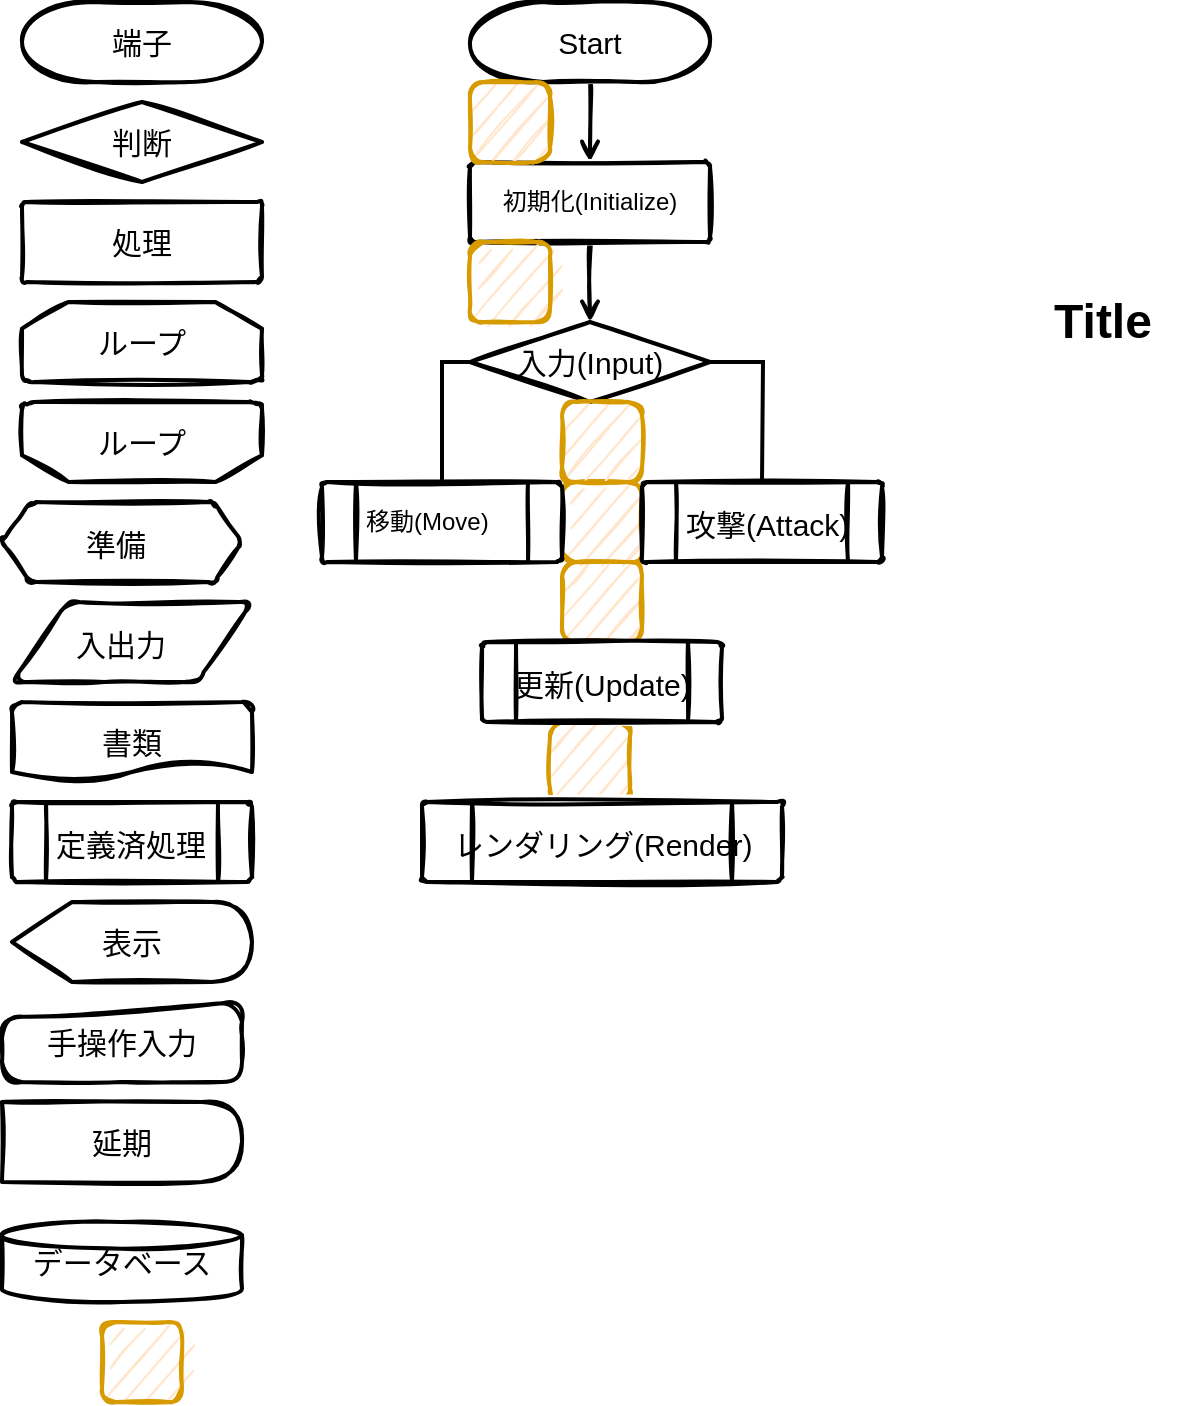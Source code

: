 <mxfile version="18.0.7" type="device" pages="8"><diagram id="8b9356f4-c5a1-f736-3c46-6402eabdcbc7" name="FlowChart"><mxGraphModel dx="1773" dy="725" grid="1" gridSize="10" guides="1" tooltips="1" connect="1" arrows="1" fold="1" page="1" pageScale="1" pageWidth="827" pageHeight="1169" background="#ffffff" math="0" shadow="0"><root><mxCell id="0"/><mxCell id="1" parent="0"/><mxCell id="4" value="&lt;font style=&quot;font-size: 15px&quot;&gt;端子&lt;/font&gt;" style="strokeWidth=2;html=1;shape=mxgraph.flowchart.terminator;whiteSpace=wrap;rounded=1;shadow=0;glass=0;comic=0;aspect=fixed;sketch=1;" parent="1" vertex="1"><mxGeometry x="-130" y="20" width="120" height="40" as="geometry"/></mxCell><mxCell id="5" value="&lt;font style=&quot;font-size: 15px&quot;&gt;処理&lt;/font&gt;" style="strokeWidth=2;html=1;shape=mxgraph.flowchart.process;whiteSpace=wrap;rounded=1;shadow=0;glass=0;comic=0;aspect=fixed;sketch=1;" parent="1" vertex="1"><mxGeometry x="-130" y="120" width="120" height="40" as="geometry"/></mxCell><mxCell id="9" value="&lt;font style=&quot;font-size: 15px&quot;&gt;判断&lt;/font&gt;" style="strokeWidth=2;html=1;shape=mxgraph.flowchart.decision;whiteSpace=wrap;rounded=1;shadow=0;glass=0;comic=0;aspect=fixed;sketch=1;" parent="1" vertex="1"><mxGeometry x="-130" y="70" width="120" height="40" as="geometry"/></mxCell><mxCell id="11" value="&lt;font style=&quot;font-size: 15px&quot;&gt;ループ&lt;/font&gt;" style="strokeWidth=2;html=1;shape=mxgraph.flowchart.loop_limit;whiteSpace=wrap;rounded=1;shadow=0;glass=0;comic=0;direction=west;aspect=fixed;sketch=1;" parent="1" vertex="1"><mxGeometry x="-130" y="220" width="120" height="40" as="geometry"/></mxCell><mxCell id="12" value="&lt;font style=&quot;font-size: 15px&quot;&gt;ループ&lt;/font&gt;" style="strokeWidth=2;html=1;shape=mxgraph.flowchart.loop_limit;whiteSpace=wrap;rounded=1;shadow=0;glass=0;comic=0;aspect=fixed;sketch=1;" parent="1" vertex="1"><mxGeometry x="-130" y="170" width="120" height="40" as="geometry"/></mxCell><mxCell id="22" value="" style="verticalLabelPosition=bottom;verticalAlign=top;html=1;strokeWidth=2;shape=process;whiteSpace=wrap;rounded=1;size=0.14;arcSize=6;shadow=0;glass=0;comic=0;aspect=fixed;sketch=1;" parent="1" vertex="1"><mxGeometry x="-135" y="420" width="120" height="40" as="geometry"/></mxCell><mxCell id="23" value="&lt;font style=&quot;font-size: 15px&quot;&gt;定義済処理&lt;/font&gt;" style="text;html=1;resizable=0;points=[];autosize=1;align=left;verticalAlign=top;spacingTop=-4;rounded=1;sketch=1;" parent="1" vertex="1"><mxGeometry x="-115" y="430" width="80" height="20" as="geometry"/></mxCell><mxCell id="26" value="&lt;font style=&quot;font-size: 15px&quot;&gt;表示&lt;/font&gt;&lt;br&gt;" style="shape=display;whiteSpace=wrap;html=1;rounded=1;shadow=0;glass=0;comic=0;strokeWidth=2;aspect=fixed;sketch=1;" parent="1" vertex="1"><mxGeometry x="-135" y="470" width="120" height="40" as="geometry"/></mxCell><mxCell id="27" value="" style="verticalLabelPosition=bottom;verticalAlign=top;html=1;strokeWidth=2;shape=hexagon;perimeter=hexagonPerimeter2;arcSize=6;size=0.117;rounded=1;shadow=0;glass=0;comic=0;sketch=1;" parent="1" vertex="1"><mxGeometry x="-140" y="270" width="120" height="40" as="geometry"/></mxCell><mxCell id="28" value="&lt;font style=&quot;font-size: 15px&quot;&gt;準備&lt;/font&gt;" style="text;html=1;resizable=0;points=[];autosize=1;align=left;verticalAlign=top;spacingTop=-4;rounded=1;sketch=1;" parent="1" vertex="1"><mxGeometry x="-100" y="280" width="50" height="20" as="geometry"/></mxCell><mxCell id="29" value="" style="verticalLabelPosition=bottom;verticalAlign=top;html=1;strokeWidth=2;shape=parallelogram;perimeter=parallelogramPerimeter;whiteSpace=wrap;rounded=1;arcSize=12;size=0.23;shadow=0;glass=0;comic=0;aspect=fixed;sketch=1;" parent="1" vertex="1"><mxGeometry x="-135" y="320" width="120" height="40" as="geometry"/></mxCell><mxCell id="30" value="&lt;font style=&quot;font-size: 15px&quot;&gt;入出力&lt;/font&gt;" style="text;html=1;resizable=0;points=[];autosize=1;align=left;verticalAlign=top;spacingTop=-4;rounded=1;sketch=1;" parent="1" vertex="1"><mxGeometry x="-105" y="330" width="60" height="20" as="geometry"/></mxCell><mxCell id="31" value="&lt;font style=&quot;font-size: 15px&quot;&gt;書類&lt;/font&gt;" style="strokeWidth=2;html=1;shape=mxgraph.flowchart.document2;whiteSpace=wrap;size=0.25;rounded=1;shadow=0;glass=0;comic=0;aspect=fixed;sketch=1;" parent="1" vertex="1"><mxGeometry x="-135" y="370" width="120" height="40" as="geometry"/></mxCell><mxCell id="32" value="&lt;font style=&quot;font-size: 15px&quot;&gt;手操作入力&lt;/font&gt;" style="shape=manualInput;whiteSpace=wrap;html=1;rounded=1;shadow=0;glass=0;comic=0;strokeWidth=2;size=8;aspect=fixed;sketch=1;" parent="1" vertex="1"><mxGeometry x="-140" y="520" width="120" height="40" as="geometry"/></mxCell><mxCell id="35" value="&lt;font style=&quot;font-size: 15px&quot;&gt;延期&lt;/font&gt;" style="shape=delay;whiteSpace=wrap;html=1;rounded=1;shadow=0;glass=0;comic=0;strokeWidth=2;aspect=fixed;sketch=1;" parent="1" vertex="1"><mxGeometry x="-140" y="570" width="120" height="40" as="geometry"/></mxCell><mxCell id="36" value="&lt;div style=&quot;text-align: justify&quot;&gt;&lt;span style=&quot;font-size: 15px&quot;&gt;データベース&lt;/span&gt;&lt;/div&gt;" style="strokeWidth=2;html=1;shape=mxgraph.flowchart.database;whiteSpace=wrap;rounded=1;shadow=0;glass=0;comic=0;sketch=1;" parent="1" vertex="1"><mxGeometry x="-140" y="630" width="120" height="40" as="geometry"/></mxCell><mxCell id="SkoWz-BTdBOckqMR-4CV-47" style="edgeStyle=orthogonalEdgeStyle;rounded=1;orthogonalLoop=1;jettySize=auto;html=1;exitX=0.5;exitY=1;exitDx=0;exitDy=0;exitPerimeter=0;entryX=0.5;entryY=0;entryDx=0;entryDy=0;entryPerimeter=0;endArrow=open;endFill=0;strokeWidth=2;sketch=1;curved=1;" parent="1" source="AXVmtOd2KsD3Xebhp-e--36" target="SkoWz-BTdBOckqMR-4CV-36" edge="1"><mxGeometry relative="1" as="geometry"/></mxCell><mxCell id="AXVmtOd2KsD3Xebhp-e--36" value="&lt;span style=&quot;font-size: 15px;&quot;&gt;Start&lt;/span&gt;" style="strokeWidth=2;html=1;shape=mxgraph.flowchart.terminator;whiteSpace=wrap;rounded=1;shadow=0;glass=0;comic=0;aspect=fixed;sketch=1;" parent="1" vertex="1"><mxGeometry x="94" y="20" width="120" height="40" as="geometry"/></mxCell><mxCell id="SkoWz-BTdBOckqMR-4CV-48" style="edgeStyle=orthogonalEdgeStyle;rounded=1;orthogonalLoop=1;jettySize=auto;html=1;exitX=0.5;exitY=1;exitDx=0;exitDy=0;exitPerimeter=0;entryX=0.5;entryY=0;entryDx=0;entryDy=0;entryPerimeter=0;endArrow=open;endFill=0;strokeWidth=2;sketch=1;curved=1;" parent="1" source="SkoWz-BTdBOckqMR-4CV-36" target="37" edge="1"><mxGeometry relative="1" as="geometry"><mxPoint x="154" y="180" as="targetPoint"/></mxGeometry></mxCell><mxCell id="SkoWz-BTdBOckqMR-4CV-36" value="初期化(Initialize)" style="strokeWidth=2;html=1;shape=mxgraph.flowchart.process;whiteSpace=wrap;rounded=1;shadow=0;glass=0;comic=0;aspect=fixed;sketch=1;" parent="1" vertex="1"><mxGeometry x="94" y="100" width="120" height="40" as="geometry"/></mxCell><mxCell id="SkoWz-BTdBOckqMR-4CV-37" value="" style="rounded=1;whiteSpace=wrap;html=1;absoluteArcSize=1;arcSize=14;strokeWidth=2;aspect=fixed;fillColor=#ffe6cc;strokeColor=#d79b00;sketch=1;" parent="1" vertex="1"><mxGeometry x="94" y="140" width="40" height="40" as="geometry"/></mxCell><mxCell id="SkoWz-BTdBOckqMR-4CV-41" value="" style="rounded=1;whiteSpace=wrap;html=1;absoluteArcSize=1;arcSize=14;strokeWidth=2;aspect=fixed;fillColor=#ffe6cc;strokeColor=#d79b00;sketch=1;" parent="1" vertex="1"><mxGeometry x="94" y="60" width="40" height="40" as="geometry"/></mxCell><mxCell id="SkoWz-BTdBOckqMR-4CV-39" value="" style="rounded=1;whiteSpace=wrap;html=1;absoluteArcSize=1;arcSize=14;strokeWidth=2;aspect=fixed;fillColor=#ffe6cc;strokeColor=#d79b00;sketch=1;" parent="1" vertex="1"><mxGeometry x="140" y="260" width="40" height="40" as="geometry"/></mxCell><mxCell id="SkoWz-BTdBOckqMR-4CV-50" value="" style="rounded=1;whiteSpace=wrap;html=1;absoluteArcSize=1;arcSize=14;strokeWidth=2;aspect=fixed;fillColor=#ffe6cc;strokeColor=#d79b00;sketch=1;" parent="1" vertex="1"><mxGeometry x="140" y="300" width="40" height="40" as="geometry"/></mxCell><mxCell id="SkoWz-BTdBOckqMR-4CV-52" value="" style="rounded=1;whiteSpace=wrap;html=1;absoluteArcSize=1;arcSize=14;strokeWidth=2;aspect=fixed;fillColor=#ffe6cc;strokeColor=#d79b00;sketch=1;" parent="1" vertex="1"><mxGeometry x="134" y="380" width="40" height="40" as="geometry"/></mxCell><mxCell id="42" style="edgeStyle=orthogonalEdgeStyle;rounded=0;html=1;exitX=1;exitY=0.5;exitPerimeter=0;jettySize=auto;orthogonalLoop=1;strokeWidth=2;endArrow=none;endFill=0;entryX=0.5;entryY=0;entryPerimeter=0;" parent="1" source="37" edge="1"><mxGeometry relative="1" as="geometry"><mxPoint x="240" y="260" as="targetPoint"/></mxGeometry></mxCell><mxCell id="43" style="edgeStyle=orthogonalEdgeStyle;rounded=0;html=1;exitX=0;exitY=0.5;exitPerimeter=0;endArrow=none;endFill=0;jettySize=auto;orthogonalLoop=1;strokeWidth=2;entryX=0.5;entryY=0;entryPerimeter=0;" parent="1" source="37" edge="1"><mxGeometry relative="1" as="geometry"><mxPoint x="80" y="260" as="targetPoint"/><Array as="points"><mxPoint x="80" y="200"/></Array></mxGeometry></mxCell><mxCell id="37" value="&lt;span style=&quot;font-size: 15px&quot;&gt;入力(Input)&lt;/span&gt;" style="strokeWidth=2;html=1;shape=mxgraph.flowchart.decision;whiteSpace=wrap;rounded=1;shadow=0;glass=0;comic=0;aspect=fixed;sketch=1;" parent="1" vertex="1"><mxGeometry x="94" y="180" width="120" height="40" as="geometry"/></mxCell><mxCell id="44" value="" style="rounded=1;whiteSpace=wrap;html=1;absoluteArcSize=1;arcSize=14;strokeWidth=2;aspect=fixed;fillColor=#ffe6cc;strokeColor=#d79b00;sketch=1;" parent="1" vertex="1"><mxGeometry x="140" y="220" width="40" height="40" as="geometry"/></mxCell><mxCell id="WuMcj0hJKlT_on0qylqf-44" value="" style="verticalLabelPosition=bottom;verticalAlign=top;html=1;strokeWidth=2;shape=process;whiteSpace=wrap;rounded=1;size=0.14;arcSize=6;shadow=0;glass=0;comic=0;aspect=fixed;sketch=1;" vertex="1" parent="1"><mxGeometry x="20" y="260" width="120" height="40" as="geometry"/></mxCell><mxCell id="WuMcj0hJKlT_on0qylqf-45" value="&lt;span style=&quot;text-align: center;&quot;&gt;移動(Move)&lt;/span&gt;" style="text;html=1;resizable=0;points=[];autosize=1;align=left;verticalAlign=top;spacingTop=-4;rounded=1;sketch=1;" vertex="1" parent="1"><mxGeometry x="40" y="270" width="80" height="20" as="geometry"/></mxCell><mxCell id="WuMcj0hJKlT_on0qylqf-48" value="" style="verticalLabelPosition=bottom;verticalAlign=top;html=1;strokeWidth=2;shape=process;whiteSpace=wrap;rounded=1;size=0.14;arcSize=6;shadow=0;glass=0;comic=0;aspect=fixed;sketch=1;" vertex="1" parent="1"><mxGeometry x="180" y="260" width="120" height="40" as="geometry"/></mxCell><mxCell id="WuMcj0hJKlT_on0qylqf-49" value="&lt;span style=&quot;font-size: 15px; text-align: center;&quot;&gt;攻撃(Attack)&lt;/span&gt;" style="text;html=1;resizable=0;points=[];autosize=1;align=left;verticalAlign=top;spacingTop=-4;rounded=1;sketch=1;" vertex="1" parent="1"><mxGeometry x="200" y="270" width="100" height="20" as="geometry"/></mxCell><mxCell id="WuMcj0hJKlT_on0qylqf-52" value="" style="verticalLabelPosition=bottom;verticalAlign=top;html=1;strokeWidth=2;shape=process;whiteSpace=wrap;rounded=1;size=0.14;arcSize=6;shadow=0;glass=0;comic=0;aspect=fixed;sketch=1;" vertex="1" parent="1"><mxGeometry x="100" y="340" width="120" height="40" as="geometry"/></mxCell><mxCell id="WuMcj0hJKlT_on0qylqf-53" value="&lt;span style=&quot;font-size: 15px; text-align: center;&quot;&gt;更新(Update)&lt;/span&gt;" style="text;html=1;resizable=0;points=[];autosize=1;align=left;verticalAlign=top;spacingTop=-4;rounded=1;sketch=1;" vertex="1" parent="1"><mxGeometry x="114" y="350" width="100" height="20" as="geometry"/></mxCell><mxCell id="WuMcj0hJKlT_on0qylqf-56" value="" style="verticalLabelPosition=bottom;verticalAlign=top;html=1;strokeWidth=2;shape=process;whiteSpace=wrap;rounded=1;size=0.14;arcSize=6;shadow=0;glass=0;comic=0;sketch=1;" vertex="1" parent="1"><mxGeometry x="70" y="420" width="180" height="40" as="geometry"/></mxCell><mxCell id="WuMcj0hJKlT_on0qylqf-57" value="&lt;span style=&quot;font-size: 15px; text-align: center;&quot;&gt;レンダリング(Render)&lt;/span&gt;" style="text;html=1;resizable=0;points=[];autosize=1;align=left;verticalAlign=top;spacingTop=-4;rounded=1;sketch=1;" vertex="1" parent="1"><mxGeometry x="84" y="430" width="160" height="20" as="geometry"/></mxCell><mxCell id="WuMcj0hJKlT_on0qylqf-58" value="" style="rounded=1;whiteSpace=wrap;html=1;absoluteArcSize=1;arcSize=14;strokeWidth=2;aspect=fixed;fillColor=#ffe6cc;strokeColor=#d79b00;sketch=1;" vertex="1" parent="1"><mxGeometry x="-90" y="680" width="40" height="40" as="geometry"/></mxCell><mxCell id="WuMcj0hJKlT_on0qylqf-60" value="Title" style="text;strokeColor=none;fillColor=none;html=1;fontSize=24;fontStyle=1;verticalAlign=middle;align=center;" vertex="1" parent="1"><mxGeometry x="360" y="160" width="100" height="40" as="geometry"/></mxCell></root></mxGraphModel></diagram><diagram id="SIBR8JVRIrvBicc1WjG_" name="Sequence Chart"><mxGraphModel dx="981" dy="752" grid="1" gridSize="10" guides="1" tooltips="1" connect="1" arrows="1" fold="1" page="1" pageScale="1" pageWidth="827" pageHeight="1169" background="#ffffff" math="0" shadow="0"><root><mxCell id="0"/><mxCell id="1" parent="0"/></root></mxGraphModel></diagram><diagram id="DHMqi2kpycABYLg0SRsI" name="Activity Chart"><mxGraphModel dx="981" dy="752" grid="1" gridSize="10" guides="1" tooltips="1" connect="1" arrows="1" fold="1" page="1" pageScale="1" pageWidth="827" pageHeight="1169" background="#ffffff" math="0" shadow="0"><root><mxCell id="0"/><mxCell id="1" parent="0"/></root></mxGraphModel></diagram><diagram id="byK9zjGDSTQlV0NVsNNI" name="Class Chart"><mxGraphModel dx="981" dy="752" grid="1" gridSize="10" guides="1" tooltips="1" connect="1" arrows="1" fold="1" page="1" pageScale="1" pageWidth="827" pageHeight="1169" background="#ffffff" math="0" shadow="0"><root><mxCell id="0"/><mxCell id="1" parent="0"/><mxCell id="vRAII94xCJ6-noor-me1-6" value="Classname" style="swimlane;fontStyle=1;align=center;verticalAlign=top;childLayout=stackLayout;horizontal=1;startSize=26;horizontalStack=0;resizeParent=1;resizeParentMax=0;resizeLast=0;collapsible=1;marginBottom=0;rounded=0;" parent="1" vertex="1"><mxGeometry x="20" y="10" width="160" height="86" as="geometry"/></mxCell><mxCell id="vRAII94xCJ6-noor-me1-7" value="+ field: type" style="text;strokeColor=none;fillColor=none;align=left;verticalAlign=top;spacingLeft=4;spacingRight=4;overflow=hidden;rotatable=0;points=[[0,0.5],[1,0.5]];portConstraint=eastwest;rounded=0;" parent="vRAII94xCJ6-noor-me1-6" vertex="1"><mxGeometry y="26" width="160" height="26" as="geometry"/></mxCell><mxCell id="vRAII94xCJ6-noor-me1-8" value="" style="line;strokeWidth=1;fillColor=none;align=left;verticalAlign=middle;spacingTop=-1;spacingLeft=3;spacingRight=3;rotatable=0;labelPosition=right;points=[];portConstraint=eastwest;rounded=0;" parent="vRAII94xCJ6-noor-me1-6" vertex="1"><mxGeometry y="52" width="160" height="8" as="geometry"/></mxCell><mxCell id="vRAII94xCJ6-noor-me1-9" value="+ method(type): type" style="text;strokeColor=none;fillColor=none;align=left;verticalAlign=top;spacingLeft=4;spacingRight=4;overflow=hidden;rotatable=0;points=[[0,0.5],[1,0.5]];portConstraint=eastwest;rounded=0;" parent="vRAII94xCJ6-noor-me1-6" vertex="1"><mxGeometry y="60" width="160" height="26" as="geometry"/></mxCell></root></mxGraphModel></diagram><diagram id="HYEKNNbzPxQlusysOU6j" name="Object Chart"><mxGraphModel dx="981" dy="752" grid="1" gridSize="10" guides="1" tooltips="1" connect="1" arrows="1" fold="1" page="1" pageScale="1" pageWidth="827" pageHeight="1169" background="#ffffff" math="0" shadow="0"><root><mxCell id="0"/><mxCell id="1" parent="0"/></root></mxGraphModel></diagram><diagram id="8Feo2pbNz3kHHalTPfX5" name="Component Charts"><mxGraphModel dx="981" dy="752" grid="1" gridSize="10" guides="1" tooltips="1" connect="1" arrows="1" fold="1" page="1" pageScale="1" pageWidth="827" pageHeight="1169" background="#ffffff" math="0" shadow="0"><root><mxCell id="0"/><mxCell id="1" parent="0"/></root></mxGraphModel></diagram><diagram id="8anw3CSdZ9RILgqmspnl" name="State Transition Charts"><mxGraphModel dx="981" dy="752" grid="1" gridSize="10" guides="1" tooltips="1" connect="1" arrows="1" fold="1" page="1" pageScale="1" pageWidth="827" pageHeight="1169" background="#ffffff" math="0" shadow="0"><root><mxCell id="0"/><mxCell id="1" parent="0"/></root></mxGraphModel></diagram><diagram id="hjJhLCi5dbCxMtqOYE69" name="Timing Charts"><mxGraphModel dx="981" dy="752" grid="1" gridSize="10" guides="1" tooltips="1" connect="1" arrows="1" fold="1" page="1" pageScale="1" pageWidth="827" pageHeight="1169" background="#ffffff" math="0" shadow="0"><root><mxCell id="0"/><mxCell id="1" parent="0"/></root></mxGraphModel></diagram></mxfile>